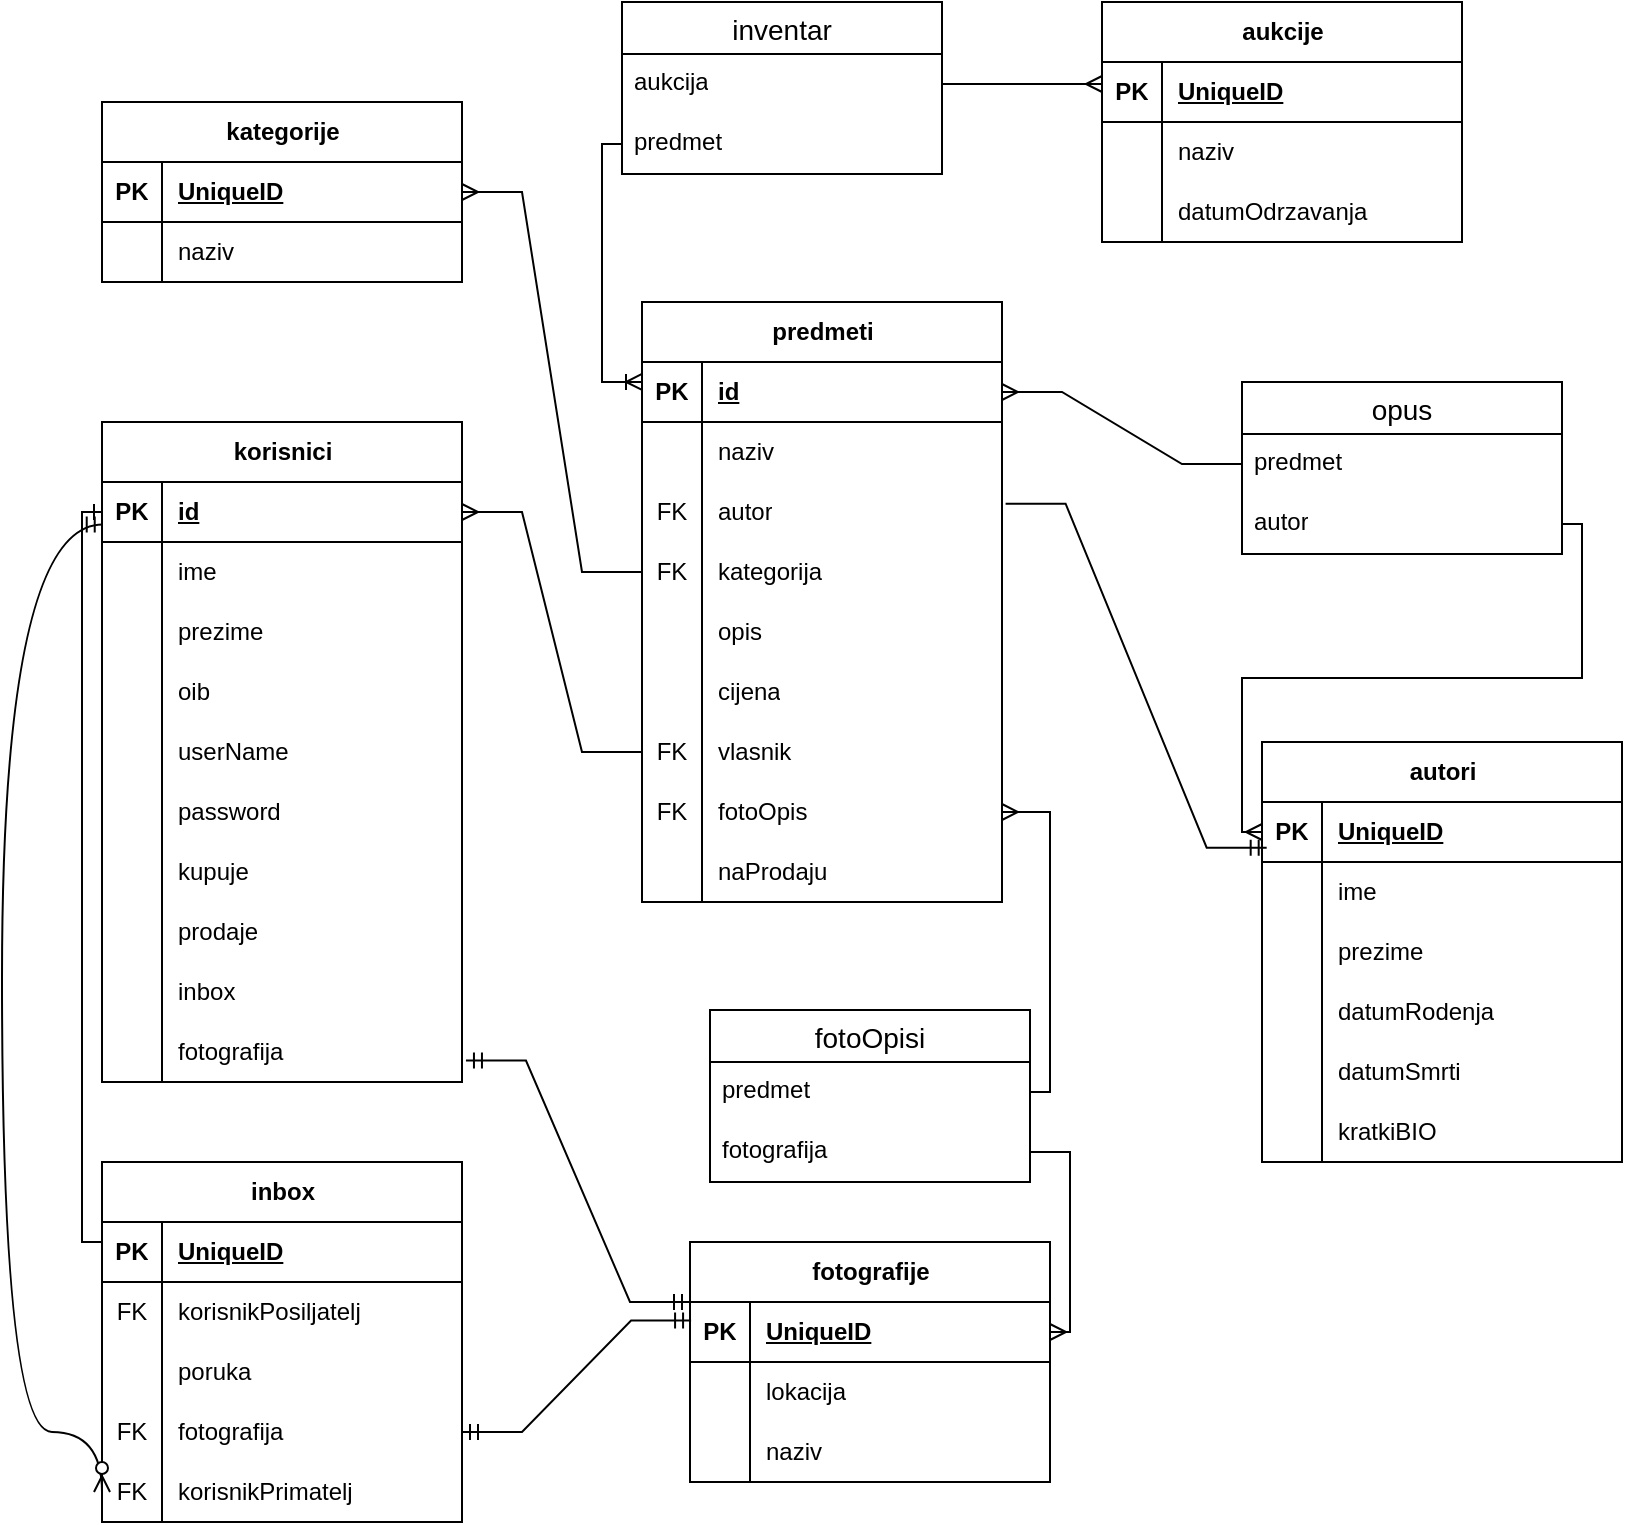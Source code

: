 <mxfile version="22.1.4" type="github">
  <diagram name="Page-1" id="xnSPXKt_FOVd5nuO1kKo">
    <mxGraphModel dx="2549" dy="2123" grid="1" gridSize="10" guides="1" tooltips="1" connect="1" arrows="1" fold="1" page="1" pageScale="1" pageWidth="827" pageHeight="1169" math="0" shadow="0">
      <root>
        <mxCell id="0" />
        <mxCell id="1" parent="0" />
        <mxCell id="M9qTuVWANiGNmSwiK37t-1" value="korisnici" style="shape=table;startSize=30;container=1;collapsible=1;childLayout=tableLayout;fixedRows=1;rowLines=0;fontStyle=1;align=center;resizeLast=1;html=1;" vertex="1" parent="1">
          <mxGeometry x="30" y="60" width="180" height="330" as="geometry" />
        </mxCell>
        <mxCell id="M9qTuVWANiGNmSwiK37t-2" value="" style="shape=tableRow;horizontal=0;startSize=0;swimlaneHead=0;swimlaneBody=0;fillColor=none;collapsible=0;dropTarget=0;points=[[0,0.5],[1,0.5]];portConstraint=eastwest;top=0;left=0;right=0;bottom=1;" vertex="1" parent="M9qTuVWANiGNmSwiK37t-1">
          <mxGeometry y="30" width="180" height="30" as="geometry" />
        </mxCell>
        <mxCell id="M9qTuVWANiGNmSwiK37t-3" value="PK" style="shape=partialRectangle;connectable=0;fillColor=none;top=0;left=0;bottom=0;right=0;fontStyle=1;overflow=hidden;whiteSpace=wrap;html=1;" vertex="1" parent="M9qTuVWANiGNmSwiK37t-2">
          <mxGeometry width="30" height="30" as="geometry">
            <mxRectangle width="30" height="30" as="alternateBounds" />
          </mxGeometry>
        </mxCell>
        <mxCell id="M9qTuVWANiGNmSwiK37t-4" value="id" style="shape=partialRectangle;connectable=0;fillColor=none;top=0;left=0;bottom=0;right=0;align=left;spacingLeft=6;fontStyle=5;overflow=hidden;whiteSpace=wrap;html=1;" vertex="1" parent="M9qTuVWANiGNmSwiK37t-2">
          <mxGeometry x="30" width="150" height="30" as="geometry">
            <mxRectangle width="150" height="30" as="alternateBounds" />
          </mxGeometry>
        </mxCell>
        <mxCell id="M9qTuVWANiGNmSwiK37t-5" value="" style="shape=tableRow;horizontal=0;startSize=0;swimlaneHead=0;swimlaneBody=0;fillColor=none;collapsible=0;dropTarget=0;points=[[0,0.5],[1,0.5]];portConstraint=eastwest;top=0;left=0;right=0;bottom=0;" vertex="1" parent="M9qTuVWANiGNmSwiK37t-1">
          <mxGeometry y="60" width="180" height="30" as="geometry" />
        </mxCell>
        <mxCell id="M9qTuVWANiGNmSwiK37t-6" value="" style="shape=partialRectangle;connectable=0;fillColor=none;top=0;left=0;bottom=0;right=0;editable=1;overflow=hidden;whiteSpace=wrap;html=1;" vertex="1" parent="M9qTuVWANiGNmSwiK37t-5">
          <mxGeometry width="30" height="30" as="geometry">
            <mxRectangle width="30" height="30" as="alternateBounds" />
          </mxGeometry>
        </mxCell>
        <mxCell id="M9qTuVWANiGNmSwiK37t-7" value="ime" style="shape=partialRectangle;connectable=0;fillColor=none;top=0;left=0;bottom=0;right=0;align=left;spacingLeft=6;overflow=hidden;whiteSpace=wrap;html=1;" vertex="1" parent="M9qTuVWANiGNmSwiK37t-5">
          <mxGeometry x="30" width="150" height="30" as="geometry">
            <mxRectangle width="150" height="30" as="alternateBounds" />
          </mxGeometry>
        </mxCell>
        <mxCell id="M9qTuVWANiGNmSwiK37t-8" value="" style="shape=tableRow;horizontal=0;startSize=0;swimlaneHead=0;swimlaneBody=0;fillColor=none;collapsible=0;dropTarget=0;points=[[0,0.5],[1,0.5]];portConstraint=eastwest;top=0;left=0;right=0;bottom=0;" vertex="1" parent="M9qTuVWANiGNmSwiK37t-1">
          <mxGeometry y="90" width="180" height="30" as="geometry" />
        </mxCell>
        <mxCell id="M9qTuVWANiGNmSwiK37t-9" value="" style="shape=partialRectangle;connectable=0;fillColor=none;top=0;left=0;bottom=0;right=0;editable=1;overflow=hidden;whiteSpace=wrap;html=1;" vertex="1" parent="M9qTuVWANiGNmSwiK37t-8">
          <mxGeometry width="30" height="30" as="geometry">
            <mxRectangle width="30" height="30" as="alternateBounds" />
          </mxGeometry>
        </mxCell>
        <mxCell id="M9qTuVWANiGNmSwiK37t-10" value="prezime" style="shape=partialRectangle;connectable=0;fillColor=none;top=0;left=0;bottom=0;right=0;align=left;spacingLeft=6;overflow=hidden;whiteSpace=wrap;html=1;" vertex="1" parent="M9qTuVWANiGNmSwiK37t-8">
          <mxGeometry x="30" width="150" height="30" as="geometry">
            <mxRectangle width="150" height="30" as="alternateBounds" />
          </mxGeometry>
        </mxCell>
        <mxCell id="M9qTuVWANiGNmSwiK37t-11" value="" style="shape=tableRow;horizontal=0;startSize=0;swimlaneHead=0;swimlaneBody=0;fillColor=none;collapsible=0;dropTarget=0;points=[[0,0.5],[1,0.5]];portConstraint=eastwest;top=0;left=0;right=0;bottom=0;" vertex="1" parent="M9qTuVWANiGNmSwiK37t-1">
          <mxGeometry y="120" width="180" height="30" as="geometry" />
        </mxCell>
        <mxCell id="M9qTuVWANiGNmSwiK37t-12" value="" style="shape=partialRectangle;connectable=0;fillColor=none;top=0;left=0;bottom=0;right=0;editable=1;overflow=hidden;whiteSpace=wrap;html=1;" vertex="1" parent="M9qTuVWANiGNmSwiK37t-11">
          <mxGeometry width="30" height="30" as="geometry">
            <mxRectangle width="30" height="30" as="alternateBounds" />
          </mxGeometry>
        </mxCell>
        <mxCell id="M9qTuVWANiGNmSwiK37t-13" value="oib" style="shape=partialRectangle;connectable=0;fillColor=none;top=0;left=0;bottom=0;right=0;align=left;spacingLeft=6;overflow=hidden;whiteSpace=wrap;html=1;" vertex="1" parent="M9qTuVWANiGNmSwiK37t-11">
          <mxGeometry x="30" width="150" height="30" as="geometry">
            <mxRectangle width="150" height="30" as="alternateBounds" />
          </mxGeometry>
        </mxCell>
        <mxCell id="M9qTuVWANiGNmSwiK37t-14" value="" style="shape=tableRow;horizontal=0;startSize=0;swimlaneHead=0;swimlaneBody=0;fillColor=none;collapsible=0;dropTarget=0;points=[[0,0.5],[1,0.5]];portConstraint=eastwest;top=0;left=0;right=0;bottom=0;" vertex="1" parent="M9qTuVWANiGNmSwiK37t-1">
          <mxGeometry y="150" width="180" height="30" as="geometry" />
        </mxCell>
        <mxCell id="M9qTuVWANiGNmSwiK37t-15" value="" style="shape=partialRectangle;connectable=0;fillColor=none;top=0;left=0;bottom=0;right=0;editable=1;overflow=hidden;whiteSpace=wrap;html=1;" vertex="1" parent="M9qTuVWANiGNmSwiK37t-14">
          <mxGeometry width="30" height="30" as="geometry">
            <mxRectangle width="30" height="30" as="alternateBounds" />
          </mxGeometry>
        </mxCell>
        <mxCell id="M9qTuVWANiGNmSwiK37t-16" value="userName" style="shape=partialRectangle;connectable=0;fillColor=none;top=0;left=0;bottom=0;right=0;align=left;spacingLeft=6;overflow=hidden;whiteSpace=wrap;html=1;" vertex="1" parent="M9qTuVWANiGNmSwiK37t-14">
          <mxGeometry x="30" width="150" height="30" as="geometry">
            <mxRectangle width="150" height="30" as="alternateBounds" />
          </mxGeometry>
        </mxCell>
        <mxCell id="M9qTuVWANiGNmSwiK37t-17" value="" style="shape=tableRow;horizontal=0;startSize=0;swimlaneHead=0;swimlaneBody=0;fillColor=none;collapsible=0;dropTarget=0;points=[[0,0.5],[1,0.5]];portConstraint=eastwest;top=0;left=0;right=0;bottom=0;" vertex="1" parent="M9qTuVWANiGNmSwiK37t-1">
          <mxGeometry y="180" width="180" height="30" as="geometry" />
        </mxCell>
        <mxCell id="M9qTuVWANiGNmSwiK37t-18" value="" style="shape=partialRectangle;connectable=0;fillColor=none;top=0;left=0;bottom=0;right=0;editable=1;overflow=hidden;whiteSpace=wrap;html=1;" vertex="1" parent="M9qTuVWANiGNmSwiK37t-17">
          <mxGeometry width="30" height="30" as="geometry">
            <mxRectangle width="30" height="30" as="alternateBounds" />
          </mxGeometry>
        </mxCell>
        <mxCell id="M9qTuVWANiGNmSwiK37t-19" value="password" style="shape=partialRectangle;connectable=0;fillColor=none;top=0;left=0;bottom=0;right=0;align=left;spacingLeft=6;overflow=hidden;whiteSpace=wrap;html=1;" vertex="1" parent="M9qTuVWANiGNmSwiK37t-17">
          <mxGeometry x="30" width="150" height="30" as="geometry">
            <mxRectangle width="150" height="30" as="alternateBounds" />
          </mxGeometry>
        </mxCell>
        <mxCell id="M9qTuVWANiGNmSwiK37t-20" value="" style="shape=tableRow;horizontal=0;startSize=0;swimlaneHead=0;swimlaneBody=0;fillColor=none;collapsible=0;dropTarget=0;points=[[0,0.5],[1,0.5]];portConstraint=eastwest;top=0;left=0;right=0;bottom=0;" vertex="1" parent="M9qTuVWANiGNmSwiK37t-1">
          <mxGeometry y="210" width="180" height="30" as="geometry" />
        </mxCell>
        <mxCell id="M9qTuVWANiGNmSwiK37t-21" value="" style="shape=partialRectangle;connectable=0;fillColor=none;top=0;left=0;bottom=0;right=0;editable=1;overflow=hidden;whiteSpace=wrap;html=1;" vertex="1" parent="M9qTuVWANiGNmSwiK37t-20">
          <mxGeometry width="30" height="30" as="geometry">
            <mxRectangle width="30" height="30" as="alternateBounds" />
          </mxGeometry>
        </mxCell>
        <mxCell id="M9qTuVWANiGNmSwiK37t-22" value="kupuje" style="shape=partialRectangle;connectable=0;fillColor=none;top=0;left=0;bottom=0;right=0;align=left;spacingLeft=6;overflow=hidden;whiteSpace=wrap;html=1;" vertex="1" parent="M9qTuVWANiGNmSwiK37t-20">
          <mxGeometry x="30" width="150" height="30" as="geometry">
            <mxRectangle width="150" height="30" as="alternateBounds" />
          </mxGeometry>
        </mxCell>
        <mxCell id="M9qTuVWANiGNmSwiK37t-23" value="" style="shape=tableRow;horizontal=0;startSize=0;swimlaneHead=0;swimlaneBody=0;fillColor=none;collapsible=0;dropTarget=0;points=[[0,0.5],[1,0.5]];portConstraint=eastwest;top=0;left=0;right=0;bottom=0;" vertex="1" parent="M9qTuVWANiGNmSwiK37t-1">
          <mxGeometry y="240" width="180" height="30" as="geometry" />
        </mxCell>
        <mxCell id="M9qTuVWANiGNmSwiK37t-24" value="" style="shape=partialRectangle;connectable=0;fillColor=none;top=0;left=0;bottom=0;right=0;editable=1;overflow=hidden;whiteSpace=wrap;html=1;" vertex="1" parent="M9qTuVWANiGNmSwiK37t-23">
          <mxGeometry width="30" height="30" as="geometry">
            <mxRectangle width="30" height="30" as="alternateBounds" />
          </mxGeometry>
        </mxCell>
        <mxCell id="M9qTuVWANiGNmSwiK37t-25" value="prodaje" style="shape=partialRectangle;connectable=0;fillColor=none;top=0;left=0;bottom=0;right=0;align=left;spacingLeft=6;overflow=hidden;whiteSpace=wrap;html=1;" vertex="1" parent="M9qTuVWANiGNmSwiK37t-23">
          <mxGeometry x="30" width="150" height="30" as="geometry">
            <mxRectangle width="150" height="30" as="alternateBounds" />
          </mxGeometry>
        </mxCell>
        <mxCell id="M9qTuVWANiGNmSwiK37t-145" value="" style="shape=tableRow;horizontal=0;startSize=0;swimlaneHead=0;swimlaneBody=0;fillColor=none;collapsible=0;dropTarget=0;points=[[0,0.5],[1,0.5]];portConstraint=eastwest;top=0;left=0;right=0;bottom=0;" vertex="1" parent="M9qTuVWANiGNmSwiK37t-1">
          <mxGeometry y="270" width="180" height="30" as="geometry" />
        </mxCell>
        <mxCell id="M9qTuVWANiGNmSwiK37t-146" value="" style="shape=partialRectangle;connectable=0;fillColor=none;top=0;left=0;bottom=0;right=0;editable=1;overflow=hidden;whiteSpace=wrap;html=1;" vertex="1" parent="M9qTuVWANiGNmSwiK37t-145">
          <mxGeometry width="30" height="30" as="geometry">
            <mxRectangle width="30" height="30" as="alternateBounds" />
          </mxGeometry>
        </mxCell>
        <mxCell id="M9qTuVWANiGNmSwiK37t-147" value="inbox" style="shape=partialRectangle;connectable=0;fillColor=none;top=0;left=0;bottom=0;right=0;align=left;spacingLeft=6;overflow=hidden;whiteSpace=wrap;html=1;" vertex="1" parent="M9qTuVWANiGNmSwiK37t-145">
          <mxGeometry x="30" width="150" height="30" as="geometry">
            <mxRectangle width="150" height="30" as="alternateBounds" />
          </mxGeometry>
        </mxCell>
        <mxCell id="M9qTuVWANiGNmSwiK37t-207" value="" style="shape=tableRow;horizontal=0;startSize=0;swimlaneHead=0;swimlaneBody=0;fillColor=none;collapsible=0;dropTarget=0;points=[[0,0.5],[1,0.5]];portConstraint=eastwest;top=0;left=0;right=0;bottom=0;" vertex="1" parent="M9qTuVWANiGNmSwiK37t-1">
          <mxGeometry y="300" width="180" height="30" as="geometry" />
        </mxCell>
        <mxCell id="M9qTuVWANiGNmSwiK37t-208" value="" style="shape=partialRectangle;connectable=0;fillColor=none;top=0;left=0;bottom=0;right=0;editable=1;overflow=hidden;whiteSpace=wrap;html=1;" vertex="1" parent="M9qTuVWANiGNmSwiK37t-207">
          <mxGeometry width="30" height="30" as="geometry">
            <mxRectangle width="30" height="30" as="alternateBounds" />
          </mxGeometry>
        </mxCell>
        <mxCell id="M9qTuVWANiGNmSwiK37t-209" value="fotografija" style="shape=partialRectangle;connectable=0;fillColor=none;top=0;left=0;bottom=0;right=0;align=left;spacingLeft=6;overflow=hidden;whiteSpace=wrap;html=1;" vertex="1" parent="M9qTuVWANiGNmSwiK37t-207">
          <mxGeometry x="30" width="150" height="30" as="geometry">
            <mxRectangle width="150" height="30" as="alternateBounds" />
          </mxGeometry>
        </mxCell>
        <mxCell id="M9qTuVWANiGNmSwiK37t-56" value="predmeti" style="shape=table;startSize=30;container=1;collapsible=1;childLayout=tableLayout;fixedRows=1;rowLines=0;fontStyle=1;align=center;resizeLast=1;html=1;" vertex="1" parent="1">
          <mxGeometry x="300" width="180" height="300" as="geometry" />
        </mxCell>
        <mxCell id="M9qTuVWANiGNmSwiK37t-57" value="" style="shape=tableRow;horizontal=0;startSize=0;swimlaneHead=0;swimlaneBody=0;fillColor=none;collapsible=0;dropTarget=0;points=[[0,0.5],[1,0.5]];portConstraint=eastwest;top=0;left=0;right=0;bottom=1;" vertex="1" parent="M9qTuVWANiGNmSwiK37t-56">
          <mxGeometry y="30" width="180" height="30" as="geometry" />
        </mxCell>
        <mxCell id="M9qTuVWANiGNmSwiK37t-58" value="PK" style="shape=partialRectangle;connectable=0;fillColor=none;top=0;left=0;bottom=0;right=0;fontStyle=1;overflow=hidden;whiteSpace=wrap;html=1;" vertex="1" parent="M9qTuVWANiGNmSwiK37t-57">
          <mxGeometry width="30" height="30" as="geometry">
            <mxRectangle width="30" height="30" as="alternateBounds" />
          </mxGeometry>
        </mxCell>
        <mxCell id="M9qTuVWANiGNmSwiK37t-59" value="id" style="shape=partialRectangle;connectable=0;fillColor=none;top=0;left=0;bottom=0;right=0;align=left;spacingLeft=6;fontStyle=5;overflow=hidden;whiteSpace=wrap;html=1;" vertex="1" parent="M9qTuVWANiGNmSwiK37t-57">
          <mxGeometry x="30" width="150" height="30" as="geometry">
            <mxRectangle width="150" height="30" as="alternateBounds" />
          </mxGeometry>
        </mxCell>
        <mxCell id="M9qTuVWANiGNmSwiK37t-60" value="" style="shape=tableRow;horizontal=0;startSize=0;swimlaneHead=0;swimlaneBody=0;fillColor=none;collapsible=0;dropTarget=0;points=[[0,0.5],[1,0.5]];portConstraint=eastwest;top=0;left=0;right=0;bottom=0;" vertex="1" parent="M9qTuVWANiGNmSwiK37t-56">
          <mxGeometry y="60" width="180" height="30" as="geometry" />
        </mxCell>
        <mxCell id="M9qTuVWANiGNmSwiK37t-61" value="" style="shape=partialRectangle;connectable=0;fillColor=none;top=0;left=0;bottom=0;right=0;editable=1;overflow=hidden;whiteSpace=wrap;html=1;" vertex="1" parent="M9qTuVWANiGNmSwiK37t-60">
          <mxGeometry width="30" height="30" as="geometry">
            <mxRectangle width="30" height="30" as="alternateBounds" />
          </mxGeometry>
        </mxCell>
        <mxCell id="M9qTuVWANiGNmSwiK37t-62" value="naziv" style="shape=partialRectangle;connectable=0;fillColor=none;top=0;left=0;bottom=0;right=0;align=left;spacingLeft=6;overflow=hidden;whiteSpace=wrap;html=1;" vertex="1" parent="M9qTuVWANiGNmSwiK37t-60">
          <mxGeometry x="30" width="150" height="30" as="geometry">
            <mxRectangle width="150" height="30" as="alternateBounds" />
          </mxGeometry>
        </mxCell>
        <mxCell id="M9qTuVWANiGNmSwiK37t-63" value="" style="shape=tableRow;horizontal=0;startSize=0;swimlaneHead=0;swimlaneBody=0;fillColor=none;collapsible=0;dropTarget=0;points=[[0,0.5],[1,0.5]];portConstraint=eastwest;top=0;left=0;right=0;bottom=0;" vertex="1" parent="M9qTuVWANiGNmSwiK37t-56">
          <mxGeometry y="90" width="180" height="30" as="geometry" />
        </mxCell>
        <mxCell id="M9qTuVWANiGNmSwiK37t-64" value="FK" style="shape=partialRectangle;connectable=0;fillColor=none;top=0;left=0;bottom=0;right=0;editable=1;overflow=hidden;whiteSpace=wrap;html=1;" vertex="1" parent="M9qTuVWANiGNmSwiK37t-63">
          <mxGeometry width="30" height="30" as="geometry">
            <mxRectangle width="30" height="30" as="alternateBounds" />
          </mxGeometry>
        </mxCell>
        <mxCell id="M9qTuVWANiGNmSwiK37t-65" value="autor" style="shape=partialRectangle;connectable=0;fillColor=none;top=0;left=0;bottom=0;right=0;align=left;spacingLeft=6;overflow=hidden;whiteSpace=wrap;html=1;" vertex="1" parent="M9qTuVWANiGNmSwiK37t-63">
          <mxGeometry x="30" width="150" height="30" as="geometry">
            <mxRectangle width="150" height="30" as="alternateBounds" />
          </mxGeometry>
        </mxCell>
        <mxCell id="M9qTuVWANiGNmSwiK37t-66" value="" style="shape=tableRow;horizontal=0;startSize=0;swimlaneHead=0;swimlaneBody=0;fillColor=none;collapsible=0;dropTarget=0;points=[[0,0.5],[1,0.5]];portConstraint=eastwest;top=0;left=0;right=0;bottom=0;" vertex="1" parent="M9qTuVWANiGNmSwiK37t-56">
          <mxGeometry y="120" width="180" height="30" as="geometry" />
        </mxCell>
        <mxCell id="M9qTuVWANiGNmSwiK37t-67" value="FK" style="shape=partialRectangle;connectable=0;fillColor=none;top=0;left=0;bottom=0;right=0;editable=1;overflow=hidden;whiteSpace=wrap;html=1;" vertex="1" parent="M9qTuVWANiGNmSwiK37t-66">
          <mxGeometry width="30" height="30" as="geometry">
            <mxRectangle width="30" height="30" as="alternateBounds" />
          </mxGeometry>
        </mxCell>
        <mxCell id="M9qTuVWANiGNmSwiK37t-68" value="kategorija" style="shape=partialRectangle;connectable=0;fillColor=none;top=0;left=0;bottom=0;right=0;align=left;spacingLeft=6;overflow=hidden;whiteSpace=wrap;html=1;" vertex="1" parent="M9qTuVWANiGNmSwiK37t-66">
          <mxGeometry x="30" width="150" height="30" as="geometry">
            <mxRectangle width="150" height="30" as="alternateBounds" />
          </mxGeometry>
        </mxCell>
        <mxCell id="M9qTuVWANiGNmSwiK37t-69" value="" style="shape=tableRow;horizontal=0;startSize=0;swimlaneHead=0;swimlaneBody=0;fillColor=none;collapsible=0;dropTarget=0;points=[[0,0.5],[1,0.5]];portConstraint=eastwest;top=0;left=0;right=0;bottom=0;" vertex="1" parent="M9qTuVWANiGNmSwiK37t-56">
          <mxGeometry y="150" width="180" height="30" as="geometry" />
        </mxCell>
        <mxCell id="M9qTuVWANiGNmSwiK37t-70" value="" style="shape=partialRectangle;connectable=0;fillColor=none;top=0;left=0;bottom=0;right=0;editable=1;overflow=hidden;whiteSpace=wrap;html=1;" vertex="1" parent="M9qTuVWANiGNmSwiK37t-69">
          <mxGeometry width="30" height="30" as="geometry">
            <mxRectangle width="30" height="30" as="alternateBounds" />
          </mxGeometry>
        </mxCell>
        <mxCell id="M9qTuVWANiGNmSwiK37t-71" value="opis" style="shape=partialRectangle;connectable=0;fillColor=none;top=0;left=0;bottom=0;right=0;align=left;spacingLeft=6;overflow=hidden;whiteSpace=wrap;html=1;" vertex="1" parent="M9qTuVWANiGNmSwiK37t-69">
          <mxGeometry x="30" width="150" height="30" as="geometry">
            <mxRectangle width="150" height="30" as="alternateBounds" />
          </mxGeometry>
        </mxCell>
        <mxCell id="M9qTuVWANiGNmSwiK37t-72" value="" style="shape=tableRow;horizontal=0;startSize=0;swimlaneHead=0;swimlaneBody=0;fillColor=none;collapsible=0;dropTarget=0;points=[[0,0.5],[1,0.5]];portConstraint=eastwest;top=0;left=0;right=0;bottom=0;" vertex="1" parent="M9qTuVWANiGNmSwiK37t-56">
          <mxGeometry y="180" width="180" height="30" as="geometry" />
        </mxCell>
        <mxCell id="M9qTuVWANiGNmSwiK37t-73" value="" style="shape=partialRectangle;connectable=0;fillColor=none;top=0;left=0;bottom=0;right=0;editable=1;overflow=hidden;whiteSpace=wrap;html=1;" vertex="1" parent="M9qTuVWANiGNmSwiK37t-72">
          <mxGeometry width="30" height="30" as="geometry">
            <mxRectangle width="30" height="30" as="alternateBounds" />
          </mxGeometry>
        </mxCell>
        <mxCell id="M9qTuVWANiGNmSwiK37t-74" value="cijena" style="shape=partialRectangle;connectable=0;fillColor=none;top=0;left=0;bottom=0;right=0;align=left;spacingLeft=6;overflow=hidden;whiteSpace=wrap;html=1;" vertex="1" parent="M9qTuVWANiGNmSwiK37t-72">
          <mxGeometry x="30" width="150" height="30" as="geometry">
            <mxRectangle width="150" height="30" as="alternateBounds" />
          </mxGeometry>
        </mxCell>
        <mxCell id="M9qTuVWANiGNmSwiK37t-75" value="" style="shape=tableRow;horizontal=0;startSize=0;swimlaneHead=0;swimlaneBody=0;fillColor=none;collapsible=0;dropTarget=0;points=[[0,0.5],[1,0.5]];portConstraint=eastwest;top=0;left=0;right=0;bottom=0;" vertex="1" parent="M9qTuVWANiGNmSwiK37t-56">
          <mxGeometry y="210" width="180" height="30" as="geometry" />
        </mxCell>
        <mxCell id="M9qTuVWANiGNmSwiK37t-76" value="FK" style="shape=partialRectangle;connectable=0;fillColor=none;top=0;left=0;bottom=0;right=0;editable=1;overflow=hidden;whiteSpace=wrap;html=1;" vertex="1" parent="M9qTuVWANiGNmSwiK37t-75">
          <mxGeometry width="30" height="30" as="geometry">
            <mxRectangle width="30" height="30" as="alternateBounds" />
          </mxGeometry>
        </mxCell>
        <mxCell id="M9qTuVWANiGNmSwiK37t-77" value="vlasnik" style="shape=partialRectangle;connectable=0;fillColor=none;top=0;left=0;bottom=0;right=0;align=left;spacingLeft=6;overflow=hidden;whiteSpace=wrap;html=1;" vertex="1" parent="M9qTuVWANiGNmSwiK37t-75">
          <mxGeometry x="30" width="150" height="30" as="geometry">
            <mxRectangle width="150" height="30" as="alternateBounds" />
          </mxGeometry>
        </mxCell>
        <mxCell id="M9qTuVWANiGNmSwiK37t-212" value="" style="shape=tableRow;horizontal=0;startSize=0;swimlaneHead=0;swimlaneBody=0;fillColor=none;collapsible=0;dropTarget=0;points=[[0,0.5],[1,0.5]];portConstraint=eastwest;top=0;left=0;right=0;bottom=0;" vertex="1" parent="M9qTuVWANiGNmSwiK37t-56">
          <mxGeometry y="240" width="180" height="30" as="geometry" />
        </mxCell>
        <mxCell id="M9qTuVWANiGNmSwiK37t-213" value="FK" style="shape=partialRectangle;connectable=0;fillColor=none;top=0;left=0;bottom=0;right=0;editable=1;overflow=hidden;whiteSpace=wrap;html=1;" vertex="1" parent="M9qTuVWANiGNmSwiK37t-212">
          <mxGeometry width="30" height="30" as="geometry">
            <mxRectangle width="30" height="30" as="alternateBounds" />
          </mxGeometry>
        </mxCell>
        <mxCell id="M9qTuVWANiGNmSwiK37t-214" value="fotoOpis" style="shape=partialRectangle;connectable=0;fillColor=none;top=0;left=0;bottom=0;right=0;align=left;spacingLeft=6;overflow=hidden;whiteSpace=wrap;html=1;" vertex="1" parent="M9qTuVWANiGNmSwiK37t-212">
          <mxGeometry x="30" width="150" height="30" as="geometry">
            <mxRectangle width="150" height="30" as="alternateBounds" />
          </mxGeometry>
        </mxCell>
        <mxCell id="M9qTuVWANiGNmSwiK37t-222" value="" style="shape=tableRow;horizontal=0;startSize=0;swimlaneHead=0;swimlaneBody=0;fillColor=none;collapsible=0;dropTarget=0;points=[[0,0.5],[1,0.5]];portConstraint=eastwest;top=0;left=0;right=0;bottom=0;" vertex="1" parent="M9qTuVWANiGNmSwiK37t-56">
          <mxGeometry y="270" width="180" height="30" as="geometry" />
        </mxCell>
        <mxCell id="M9qTuVWANiGNmSwiK37t-223" value="" style="shape=partialRectangle;connectable=0;fillColor=none;top=0;left=0;bottom=0;right=0;editable=1;overflow=hidden;whiteSpace=wrap;html=1;" vertex="1" parent="M9qTuVWANiGNmSwiK37t-222">
          <mxGeometry width="30" height="30" as="geometry">
            <mxRectangle width="30" height="30" as="alternateBounds" />
          </mxGeometry>
        </mxCell>
        <mxCell id="M9qTuVWANiGNmSwiK37t-224" value="naProdaju" style="shape=partialRectangle;connectable=0;fillColor=none;top=0;left=0;bottom=0;right=0;align=left;spacingLeft=6;overflow=hidden;whiteSpace=wrap;html=1;" vertex="1" parent="M9qTuVWANiGNmSwiK37t-222">
          <mxGeometry x="30" width="150" height="30" as="geometry">
            <mxRectangle width="150" height="30" as="alternateBounds" />
          </mxGeometry>
        </mxCell>
        <mxCell id="M9qTuVWANiGNmSwiK37t-78" value="" style="edgeStyle=entityRelationEdgeStyle;fontSize=12;html=1;endArrow=ERmany;rounded=0;entryX=1;entryY=0.5;entryDx=0;entryDy=0;exitX=0;exitY=0.5;exitDx=0;exitDy=0;" edge="1" parent="1" source="M9qTuVWANiGNmSwiK37t-75" target="M9qTuVWANiGNmSwiK37t-2">
          <mxGeometry width="100" height="100" relative="1" as="geometry">
            <mxPoint x="250" y="70" as="sourcePoint" />
            <mxPoint x="350" y="-30" as="targetPoint" />
          </mxGeometry>
        </mxCell>
        <mxCell id="M9qTuVWANiGNmSwiK37t-79" value="autori" style="shape=table;startSize=30;container=1;collapsible=1;childLayout=tableLayout;fixedRows=1;rowLines=0;fontStyle=1;align=center;resizeLast=1;html=1;" vertex="1" parent="1">
          <mxGeometry x="610" y="220" width="180" height="210" as="geometry" />
        </mxCell>
        <mxCell id="M9qTuVWANiGNmSwiK37t-80" value="" style="shape=tableRow;horizontal=0;startSize=0;swimlaneHead=0;swimlaneBody=0;fillColor=none;collapsible=0;dropTarget=0;points=[[0,0.5],[1,0.5]];portConstraint=eastwest;top=0;left=0;right=0;bottom=1;" vertex="1" parent="M9qTuVWANiGNmSwiK37t-79">
          <mxGeometry y="30" width="180" height="30" as="geometry" />
        </mxCell>
        <mxCell id="M9qTuVWANiGNmSwiK37t-81" value="PK" style="shape=partialRectangle;connectable=0;fillColor=none;top=0;left=0;bottom=0;right=0;fontStyle=1;overflow=hidden;whiteSpace=wrap;html=1;" vertex="1" parent="M9qTuVWANiGNmSwiK37t-80">
          <mxGeometry width="30" height="30" as="geometry">
            <mxRectangle width="30" height="30" as="alternateBounds" />
          </mxGeometry>
        </mxCell>
        <mxCell id="M9qTuVWANiGNmSwiK37t-82" value="UniqueID" style="shape=partialRectangle;connectable=0;fillColor=none;top=0;left=0;bottom=0;right=0;align=left;spacingLeft=6;fontStyle=5;overflow=hidden;whiteSpace=wrap;html=1;" vertex="1" parent="M9qTuVWANiGNmSwiK37t-80">
          <mxGeometry x="30" width="150" height="30" as="geometry">
            <mxRectangle width="150" height="30" as="alternateBounds" />
          </mxGeometry>
        </mxCell>
        <mxCell id="M9qTuVWANiGNmSwiK37t-83" value="" style="shape=tableRow;horizontal=0;startSize=0;swimlaneHead=0;swimlaneBody=0;fillColor=none;collapsible=0;dropTarget=0;points=[[0,0.5],[1,0.5]];portConstraint=eastwest;top=0;left=0;right=0;bottom=0;" vertex="1" parent="M9qTuVWANiGNmSwiK37t-79">
          <mxGeometry y="60" width="180" height="30" as="geometry" />
        </mxCell>
        <mxCell id="M9qTuVWANiGNmSwiK37t-84" value="" style="shape=partialRectangle;connectable=0;fillColor=none;top=0;left=0;bottom=0;right=0;editable=1;overflow=hidden;whiteSpace=wrap;html=1;" vertex="1" parent="M9qTuVWANiGNmSwiK37t-83">
          <mxGeometry width="30" height="30" as="geometry">
            <mxRectangle width="30" height="30" as="alternateBounds" />
          </mxGeometry>
        </mxCell>
        <mxCell id="M9qTuVWANiGNmSwiK37t-85" value="ime" style="shape=partialRectangle;connectable=0;fillColor=none;top=0;left=0;bottom=0;right=0;align=left;spacingLeft=6;overflow=hidden;whiteSpace=wrap;html=1;" vertex="1" parent="M9qTuVWANiGNmSwiK37t-83">
          <mxGeometry x="30" width="150" height="30" as="geometry">
            <mxRectangle width="150" height="30" as="alternateBounds" />
          </mxGeometry>
        </mxCell>
        <mxCell id="M9qTuVWANiGNmSwiK37t-86" value="" style="shape=tableRow;horizontal=0;startSize=0;swimlaneHead=0;swimlaneBody=0;fillColor=none;collapsible=0;dropTarget=0;points=[[0,0.5],[1,0.5]];portConstraint=eastwest;top=0;left=0;right=0;bottom=0;" vertex="1" parent="M9qTuVWANiGNmSwiK37t-79">
          <mxGeometry y="90" width="180" height="30" as="geometry" />
        </mxCell>
        <mxCell id="M9qTuVWANiGNmSwiK37t-87" value="" style="shape=partialRectangle;connectable=0;fillColor=none;top=0;left=0;bottom=0;right=0;editable=1;overflow=hidden;whiteSpace=wrap;html=1;" vertex="1" parent="M9qTuVWANiGNmSwiK37t-86">
          <mxGeometry width="30" height="30" as="geometry">
            <mxRectangle width="30" height="30" as="alternateBounds" />
          </mxGeometry>
        </mxCell>
        <mxCell id="M9qTuVWANiGNmSwiK37t-88" value="prezime" style="shape=partialRectangle;connectable=0;fillColor=none;top=0;left=0;bottom=0;right=0;align=left;spacingLeft=6;overflow=hidden;whiteSpace=wrap;html=1;" vertex="1" parent="M9qTuVWANiGNmSwiK37t-86">
          <mxGeometry x="30" width="150" height="30" as="geometry">
            <mxRectangle width="150" height="30" as="alternateBounds" />
          </mxGeometry>
        </mxCell>
        <mxCell id="M9qTuVWANiGNmSwiK37t-89" value="" style="shape=tableRow;horizontal=0;startSize=0;swimlaneHead=0;swimlaneBody=0;fillColor=none;collapsible=0;dropTarget=0;points=[[0,0.5],[1,0.5]];portConstraint=eastwest;top=0;left=0;right=0;bottom=0;" vertex="1" parent="M9qTuVWANiGNmSwiK37t-79">
          <mxGeometry y="120" width="180" height="30" as="geometry" />
        </mxCell>
        <mxCell id="M9qTuVWANiGNmSwiK37t-90" value="" style="shape=partialRectangle;connectable=0;fillColor=none;top=0;left=0;bottom=0;right=0;editable=1;overflow=hidden;whiteSpace=wrap;html=1;" vertex="1" parent="M9qTuVWANiGNmSwiK37t-89">
          <mxGeometry width="30" height="30" as="geometry">
            <mxRectangle width="30" height="30" as="alternateBounds" />
          </mxGeometry>
        </mxCell>
        <mxCell id="M9qTuVWANiGNmSwiK37t-91" value="datumRodenja" style="shape=partialRectangle;connectable=0;fillColor=none;top=0;left=0;bottom=0;right=0;align=left;spacingLeft=6;overflow=hidden;whiteSpace=wrap;html=1;" vertex="1" parent="M9qTuVWANiGNmSwiK37t-89">
          <mxGeometry x="30" width="150" height="30" as="geometry">
            <mxRectangle width="150" height="30" as="alternateBounds" />
          </mxGeometry>
        </mxCell>
        <mxCell id="M9qTuVWANiGNmSwiK37t-92" value="" style="shape=tableRow;horizontal=0;startSize=0;swimlaneHead=0;swimlaneBody=0;fillColor=none;collapsible=0;dropTarget=0;points=[[0,0.5],[1,0.5]];portConstraint=eastwest;top=0;left=0;right=0;bottom=0;" vertex="1" parent="M9qTuVWANiGNmSwiK37t-79">
          <mxGeometry y="150" width="180" height="30" as="geometry" />
        </mxCell>
        <mxCell id="M9qTuVWANiGNmSwiK37t-93" value="" style="shape=partialRectangle;connectable=0;fillColor=none;top=0;left=0;bottom=0;right=0;editable=1;overflow=hidden;whiteSpace=wrap;html=1;" vertex="1" parent="M9qTuVWANiGNmSwiK37t-92">
          <mxGeometry width="30" height="30" as="geometry">
            <mxRectangle width="30" height="30" as="alternateBounds" />
          </mxGeometry>
        </mxCell>
        <mxCell id="M9qTuVWANiGNmSwiK37t-94" value="datumSmrti" style="shape=partialRectangle;connectable=0;fillColor=none;top=0;left=0;bottom=0;right=0;align=left;spacingLeft=6;overflow=hidden;whiteSpace=wrap;html=1;" vertex="1" parent="M9qTuVWANiGNmSwiK37t-92">
          <mxGeometry x="30" width="150" height="30" as="geometry">
            <mxRectangle width="150" height="30" as="alternateBounds" />
          </mxGeometry>
        </mxCell>
        <mxCell id="M9qTuVWANiGNmSwiK37t-98" value="" style="shape=tableRow;horizontal=0;startSize=0;swimlaneHead=0;swimlaneBody=0;fillColor=none;collapsible=0;dropTarget=0;points=[[0,0.5],[1,0.5]];portConstraint=eastwest;top=0;left=0;right=0;bottom=0;" vertex="1" parent="M9qTuVWANiGNmSwiK37t-79">
          <mxGeometry y="180" width="180" height="30" as="geometry" />
        </mxCell>
        <mxCell id="M9qTuVWANiGNmSwiK37t-99" value="" style="shape=partialRectangle;connectable=0;fillColor=none;top=0;left=0;bottom=0;right=0;editable=1;overflow=hidden;whiteSpace=wrap;html=1;" vertex="1" parent="M9qTuVWANiGNmSwiK37t-98">
          <mxGeometry width="30" height="30" as="geometry">
            <mxRectangle width="30" height="30" as="alternateBounds" />
          </mxGeometry>
        </mxCell>
        <mxCell id="M9qTuVWANiGNmSwiK37t-100" value="kratkiBIO" style="shape=partialRectangle;connectable=0;fillColor=none;top=0;left=0;bottom=0;right=0;align=left;spacingLeft=6;overflow=hidden;whiteSpace=wrap;html=1;" vertex="1" parent="M9qTuVWANiGNmSwiK37t-98">
          <mxGeometry x="30" width="150" height="30" as="geometry">
            <mxRectangle width="150" height="30" as="alternateBounds" />
          </mxGeometry>
        </mxCell>
        <mxCell id="M9qTuVWANiGNmSwiK37t-101" value="opus" style="swimlane;fontStyle=0;childLayout=stackLayout;horizontal=1;startSize=26;horizontalStack=0;resizeParent=1;resizeParentMax=0;resizeLast=0;collapsible=1;marginBottom=0;align=center;fontSize=14;" vertex="1" parent="1">
          <mxGeometry x="600" y="40" width="160" height="86" as="geometry" />
        </mxCell>
        <mxCell id="M9qTuVWANiGNmSwiK37t-102" value="predmet" style="text;strokeColor=none;fillColor=none;spacingLeft=4;spacingRight=4;overflow=hidden;rotatable=0;points=[[0,0.5],[1,0.5]];portConstraint=eastwest;fontSize=12;whiteSpace=wrap;html=1;" vertex="1" parent="M9qTuVWANiGNmSwiK37t-101">
          <mxGeometry y="26" width="160" height="30" as="geometry" />
        </mxCell>
        <mxCell id="M9qTuVWANiGNmSwiK37t-103" value="autor" style="text;strokeColor=none;fillColor=none;spacingLeft=4;spacingRight=4;overflow=hidden;rotatable=0;points=[[0,0.5],[1,0.5]];portConstraint=eastwest;fontSize=12;whiteSpace=wrap;html=1;" vertex="1" parent="M9qTuVWANiGNmSwiK37t-101">
          <mxGeometry y="56" width="160" height="30" as="geometry" />
        </mxCell>
        <mxCell id="M9qTuVWANiGNmSwiK37t-105" value="" style="edgeStyle=entityRelationEdgeStyle;fontSize=12;html=1;endArrow=ERmany;rounded=0;entryX=1;entryY=0.5;entryDx=0;entryDy=0;exitX=0;exitY=0.5;exitDx=0;exitDy=0;" edge="1" parent="1" source="M9qTuVWANiGNmSwiK37t-102" target="M9qTuVWANiGNmSwiK37t-57">
          <mxGeometry width="100" height="100" relative="1" as="geometry">
            <mxPoint x="490" y="310" as="sourcePoint" />
            <mxPoint x="590" y="210" as="targetPoint" />
          </mxGeometry>
        </mxCell>
        <mxCell id="M9qTuVWANiGNmSwiK37t-107" value="" style="edgeStyle=orthogonalEdgeStyle;fontSize=12;html=1;endArrow=ERmany;rounded=0;entryX=0;entryY=0.5;entryDx=0;entryDy=0;exitX=1;exitY=0.5;exitDx=0;exitDy=0;" edge="1" parent="1" source="M9qTuVWANiGNmSwiK37t-103" target="M9qTuVWANiGNmSwiK37t-80">
          <mxGeometry width="100" height="100" relative="1" as="geometry">
            <mxPoint x="560" y="290" as="sourcePoint" />
            <mxPoint x="660" y="190" as="targetPoint" />
          </mxGeometry>
        </mxCell>
        <mxCell id="M9qTuVWANiGNmSwiK37t-108" value="" style="edgeStyle=entityRelationEdgeStyle;fontSize=12;html=1;endArrow=ERmandOne;rounded=0;entryX=0.013;entryY=0.762;entryDx=0;entryDy=0;entryPerimeter=0;exitX=1.01;exitY=0.362;exitDx=0;exitDy=0;exitPerimeter=0;" edge="1" parent="1" source="M9qTuVWANiGNmSwiK37t-63" target="M9qTuVWANiGNmSwiK37t-80">
          <mxGeometry width="100" height="100" relative="1" as="geometry">
            <mxPoint x="300" y="280" as="sourcePoint" />
            <mxPoint x="400" y="180" as="targetPoint" />
          </mxGeometry>
        </mxCell>
        <mxCell id="M9qTuVWANiGNmSwiK37t-109" value="kategorije" style="shape=table;startSize=30;container=1;collapsible=1;childLayout=tableLayout;fixedRows=1;rowLines=0;fontStyle=1;align=center;resizeLast=1;html=1;" vertex="1" parent="1">
          <mxGeometry x="30" y="-100" width="180" height="90" as="geometry" />
        </mxCell>
        <mxCell id="M9qTuVWANiGNmSwiK37t-110" value="" style="shape=tableRow;horizontal=0;startSize=0;swimlaneHead=0;swimlaneBody=0;fillColor=none;collapsible=0;dropTarget=0;points=[[0,0.5],[1,0.5]];portConstraint=eastwest;top=0;left=0;right=0;bottom=1;" vertex="1" parent="M9qTuVWANiGNmSwiK37t-109">
          <mxGeometry y="30" width="180" height="30" as="geometry" />
        </mxCell>
        <mxCell id="M9qTuVWANiGNmSwiK37t-111" value="PK" style="shape=partialRectangle;connectable=0;fillColor=none;top=0;left=0;bottom=0;right=0;fontStyle=1;overflow=hidden;whiteSpace=wrap;html=1;" vertex="1" parent="M9qTuVWANiGNmSwiK37t-110">
          <mxGeometry width="30" height="30" as="geometry">
            <mxRectangle width="30" height="30" as="alternateBounds" />
          </mxGeometry>
        </mxCell>
        <mxCell id="M9qTuVWANiGNmSwiK37t-112" value="UniqueID" style="shape=partialRectangle;connectable=0;fillColor=none;top=0;left=0;bottom=0;right=0;align=left;spacingLeft=6;fontStyle=5;overflow=hidden;whiteSpace=wrap;html=1;" vertex="1" parent="M9qTuVWANiGNmSwiK37t-110">
          <mxGeometry x="30" width="150" height="30" as="geometry">
            <mxRectangle width="150" height="30" as="alternateBounds" />
          </mxGeometry>
        </mxCell>
        <mxCell id="M9qTuVWANiGNmSwiK37t-113" value="" style="shape=tableRow;horizontal=0;startSize=0;swimlaneHead=0;swimlaneBody=0;fillColor=none;collapsible=0;dropTarget=0;points=[[0,0.5],[1,0.5]];portConstraint=eastwest;top=0;left=0;right=0;bottom=0;" vertex="1" parent="M9qTuVWANiGNmSwiK37t-109">
          <mxGeometry y="60" width="180" height="30" as="geometry" />
        </mxCell>
        <mxCell id="M9qTuVWANiGNmSwiK37t-114" value="" style="shape=partialRectangle;connectable=0;fillColor=none;top=0;left=0;bottom=0;right=0;editable=1;overflow=hidden;whiteSpace=wrap;html=1;" vertex="1" parent="M9qTuVWANiGNmSwiK37t-113">
          <mxGeometry width="30" height="30" as="geometry">
            <mxRectangle width="30" height="30" as="alternateBounds" />
          </mxGeometry>
        </mxCell>
        <mxCell id="M9qTuVWANiGNmSwiK37t-115" value="naziv" style="shape=partialRectangle;connectable=0;fillColor=none;top=0;left=0;bottom=0;right=0;align=left;spacingLeft=6;overflow=hidden;whiteSpace=wrap;html=1;" vertex="1" parent="M9qTuVWANiGNmSwiK37t-113">
          <mxGeometry x="30" width="150" height="30" as="geometry">
            <mxRectangle width="150" height="30" as="alternateBounds" />
          </mxGeometry>
        </mxCell>
        <mxCell id="M9qTuVWANiGNmSwiK37t-122" value="" style="edgeStyle=entityRelationEdgeStyle;fontSize=12;html=1;endArrow=ERmany;rounded=0;entryX=1;entryY=0.5;entryDx=0;entryDy=0;exitX=0;exitY=0.5;exitDx=0;exitDy=0;" edge="1" parent="1" source="M9qTuVWANiGNmSwiK37t-66" target="M9qTuVWANiGNmSwiK37t-110">
          <mxGeometry width="100" height="100" relative="1" as="geometry">
            <mxPoint x="250" y="80" as="sourcePoint" />
            <mxPoint x="350" y="-20" as="targetPoint" />
          </mxGeometry>
        </mxCell>
        <mxCell id="M9qTuVWANiGNmSwiK37t-123" value="aukcije" style="shape=table;startSize=30;container=1;collapsible=1;childLayout=tableLayout;fixedRows=1;rowLines=0;fontStyle=1;align=center;resizeLast=1;html=1;" vertex="1" parent="1">
          <mxGeometry x="530" y="-150" width="180" height="120" as="geometry" />
        </mxCell>
        <mxCell id="M9qTuVWANiGNmSwiK37t-124" value="" style="shape=tableRow;horizontal=0;startSize=0;swimlaneHead=0;swimlaneBody=0;fillColor=none;collapsible=0;dropTarget=0;points=[[0,0.5],[1,0.5]];portConstraint=eastwest;top=0;left=0;right=0;bottom=1;" vertex="1" parent="M9qTuVWANiGNmSwiK37t-123">
          <mxGeometry y="30" width="180" height="30" as="geometry" />
        </mxCell>
        <mxCell id="M9qTuVWANiGNmSwiK37t-125" value="PK" style="shape=partialRectangle;connectable=0;fillColor=none;top=0;left=0;bottom=0;right=0;fontStyle=1;overflow=hidden;whiteSpace=wrap;html=1;" vertex="1" parent="M9qTuVWANiGNmSwiK37t-124">
          <mxGeometry width="30" height="30" as="geometry">
            <mxRectangle width="30" height="30" as="alternateBounds" />
          </mxGeometry>
        </mxCell>
        <mxCell id="M9qTuVWANiGNmSwiK37t-126" value="UniqueID" style="shape=partialRectangle;connectable=0;fillColor=none;top=0;left=0;bottom=0;right=0;align=left;spacingLeft=6;fontStyle=5;overflow=hidden;whiteSpace=wrap;html=1;" vertex="1" parent="M9qTuVWANiGNmSwiK37t-124">
          <mxGeometry x="30" width="150" height="30" as="geometry">
            <mxRectangle width="150" height="30" as="alternateBounds" />
          </mxGeometry>
        </mxCell>
        <mxCell id="M9qTuVWANiGNmSwiK37t-127" value="" style="shape=tableRow;horizontal=0;startSize=0;swimlaneHead=0;swimlaneBody=0;fillColor=none;collapsible=0;dropTarget=0;points=[[0,0.5],[1,0.5]];portConstraint=eastwest;top=0;left=0;right=0;bottom=0;" vertex="1" parent="M9qTuVWANiGNmSwiK37t-123">
          <mxGeometry y="60" width="180" height="30" as="geometry" />
        </mxCell>
        <mxCell id="M9qTuVWANiGNmSwiK37t-128" value="" style="shape=partialRectangle;connectable=0;fillColor=none;top=0;left=0;bottom=0;right=0;editable=1;overflow=hidden;whiteSpace=wrap;html=1;" vertex="1" parent="M9qTuVWANiGNmSwiK37t-127">
          <mxGeometry width="30" height="30" as="geometry">
            <mxRectangle width="30" height="30" as="alternateBounds" />
          </mxGeometry>
        </mxCell>
        <mxCell id="M9qTuVWANiGNmSwiK37t-129" value="naziv" style="shape=partialRectangle;connectable=0;fillColor=none;top=0;left=0;bottom=0;right=0;align=left;spacingLeft=6;overflow=hidden;whiteSpace=wrap;html=1;" vertex="1" parent="M9qTuVWANiGNmSwiK37t-127">
          <mxGeometry x="30" width="150" height="30" as="geometry">
            <mxRectangle width="150" height="30" as="alternateBounds" />
          </mxGeometry>
        </mxCell>
        <mxCell id="M9qTuVWANiGNmSwiK37t-130" value="" style="shape=tableRow;horizontal=0;startSize=0;swimlaneHead=0;swimlaneBody=0;fillColor=none;collapsible=0;dropTarget=0;points=[[0,0.5],[1,0.5]];portConstraint=eastwest;top=0;left=0;right=0;bottom=0;" vertex="1" parent="M9qTuVWANiGNmSwiK37t-123">
          <mxGeometry y="90" width="180" height="30" as="geometry" />
        </mxCell>
        <mxCell id="M9qTuVWANiGNmSwiK37t-131" value="" style="shape=partialRectangle;connectable=0;fillColor=none;top=0;left=0;bottom=0;right=0;editable=1;overflow=hidden;whiteSpace=wrap;html=1;" vertex="1" parent="M9qTuVWANiGNmSwiK37t-130">
          <mxGeometry width="30" height="30" as="geometry">
            <mxRectangle width="30" height="30" as="alternateBounds" />
          </mxGeometry>
        </mxCell>
        <mxCell id="M9qTuVWANiGNmSwiK37t-132" value="datumOdrzavanja" style="shape=partialRectangle;connectable=0;fillColor=none;top=0;left=0;bottom=0;right=0;align=left;spacingLeft=6;overflow=hidden;whiteSpace=wrap;html=1;" vertex="1" parent="M9qTuVWANiGNmSwiK37t-130">
          <mxGeometry x="30" width="150" height="30" as="geometry">
            <mxRectangle width="150" height="30" as="alternateBounds" />
          </mxGeometry>
        </mxCell>
        <mxCell id="M9qTuVWANiGNmSwiK37t-136" value="inventar" style="swimlane;fontStyle=0;childLayout=stackLayout;horizontal=1;startSize=26;horizontalStack=0;resizeParent=1;resizeParentMax=0;resizeLast=0;collapsible=1;marginBottom=0;align=center;fontSize=14;" vertex="1" parent="1">
          <mxGeometry x="290" y="-150" width="160" height="86" as="geometry" />
        </mxCell>
        <mxCell id="M9qTuVWANiGNmSwiK37t-137" value="aukcija" style="text;strokeColor=none;fillColor=none;spacingLeft=4;spacingRight=4;overflow=hidden;rotatable=0;points=[[0,0.5],[1,0.5]];portConstraint=eastwest;fontSize=12;whiteSpace=wrap;html=1;" vertex="1" parent="M9qTuVWANiGNmSwiK37t-136">
          <mxGeometry y="26" width="160" height="30" as="geometry" />
        </mxCell>
        <mxCell id="M9qTuVWANiGNmSwiK37t-138" value="predmet" style="text;strokeColor=none;fillColor=none;spacingLeft=4;spacingRight=4;overflow=hidden;rotatable=0;points=[[0,0.5],[1,0.5]];portConstraint=eastwest;fontSize=12;whiteSpace=wrap;html=1;" vertex="1" parent="M9qTuVWANiGNmSwiK37t-136">
          <mxGeometry y="56" width="160" height="30" as="geometry" />
        </mxCell>
        <mxCell id="M9qTuVWANiGNmSwiK37t-140" value="" style="edgeStyle=orthogonalEdgeStyle;fontSize=12;html=1;endArrow=ERoneToMany;rounded=0;entryX=0;entryY=0.333;entryDx=0;entryDy=0;entryPerimeter=0;exitX=0;exitY=0.5;exitDx=0;exitDy=0;" edge="1" parent="1" source="M9qTuVWANiGNmSwiK37t-138" target="M9qTuVWANiGNmSwiK37t-57">
          <mxGeometry width="100" height="100" relative="1" as="geometry">
            <mxPoint x="210" y="160" as="sourcePoint" />
            <mxPoint x="310" y="60" as="targetPoint" />
          </mxGeometry>
        </mxCell>
        <mxCell id="M9qTuVWANiGNmSwiK37t-141" value="" style="edgeStyle=entityRelationEdgeStyle;fontSize=12;html=1;endArrow=ERmany;rounded=0;" edge="1" parent="1">
          <mxGeometry width="100" height="100" relative="1" as="geometry">
            <mxPoint x="450" y="-109" as="sourcePoint" />
            <mxPoint x="530" y="-109" as="targetPoint" />
          </mxGeometry>
        </mxCell>
        <mxCell id="M9qTuVWANiGNmSwiK37t-148" value="inbox" style="shape=table;startSize=30;container=1;collapsible=1;childLayout=tableLayout;fixedRows=1;rowLines=0;fontStyle=1;align=center;resizeLast=1;html=1;" vertex="1" parent="1">
          <mxGeometry x="30" y="430" width="180" height="180" as="geometry" />
        </mxCell>
        <mxCell id="M9qTuVWANiGNmSwiK37t-149" value="" style="shape=tableRow;horizontal=0;startSize=0;swimlaneHead=0;swimlaneBody=0;fillColor=none;collapsible=0;dropTarget=0;points=[[0,0.5],[1,0.5]];portConstraint=eastwest;top=0;left=0;right=0;bottom=1;" vertex="1" parent="M9qTuVWANiGNmSwiK37t-148">
          <mxGeometry y="30" width="180" height="30" as="geometry" />
        </mxCell>
        <mxCell id="M9qTuVWANiGNmSwiK37t-150" value="PK" style="shape=partialRectangle;connectable=0;fillColor=none;top=0;left=0;bottom=0;right=0;fontStyle=1;overflow=hidden;whiteSpace=wrap;html=1;" vertex="1" parent="M9qTuVWANiGNmSwiK37t-149">
          <mxGeometry width="30" height="30" as="geometry">
            <mxRectangle width="30" height="30" as="alternateBounds" />
          </mxGeometry>
        </mxCell>
        <mxCell id="M9qTuVWANiGNmSwiK37t-151" value="UniqueID" style="shape=partialRectangle;connectable=0;fillColor=none;top=0;left=0;bottom=0;right=0;align=left;spacingLeft=6;fontStyle=5;overflow=hidden;whiteSpace=wrap;html=1;" vertex="1" parent="M9qTuVWANiGNmSwiK37t-149">
          <mxGeometry x="30" width="150" height="30" as="geometry">
            <mxRectangle width="150" height="30" as="alternateBounds" />
          </mxGeometry>
        </mxCell>
        <mxCell id="M9qTuVWANiGNmSwiK37t-152" value="" style="shape=tableRow;horizontal=0;startSize=0;swimlaneHead=0;swimlaneBody=0;fillColor=none;collapsible=0;dropTarget=0;points=[[0,0.5],[1,0.5]];portConstraint=eastwest;top=0;left=0;right=0;bottom=0;" vertex="1" parent="M9qTuVWANiGNmSwiK37t-148">
          <mxGeometry y="60" width="180" height="30" as="geometry" />
        </mxCell>
        <mxCell id="M9qTuVWANiGNmSwiK37t-153" value="FK" style="shape=partialRectangle;connectable=0;fillColor=none;top=0;left=0;bottom=0;right=0;editable=1;overflow=hidden;whiteSpace=wrap;html=1;" vertex="1" parent="M9qTuVWANiGNmSwiK37t-152">
          <mxGeometry width="30" height="30" as="geometry">
            <mxRectangle width="30" height="30" as="alternateBounds" />
          </mxGeometry>
        </mxCell>
        <mxCell id="M9qTuVWANiGNmSwiK37t-154" value="korisnikPosiljatelj" style="shape=partialRectangle;connectable=0;fillColor=none;top=0;left=0;bottom=0;right=0;align=left;spacingLeft=6;overflow=hidden;whiteSpace=wrap;html=1;" vertex="1" parent="M9qTuVWANiGNmSwiK37t-152">
          <mxGeometry x="30" width="150" height="30" as="geometry">
            <mxRectangle width="150" height="30" as="alternateBounds" />
          </mxGeometry>
        </mxCell>
        <mxCell id="M9qTuVWANiGNmSwiK37t-155" value="" style="shape=tableRow;horizontal=0;startSize=0;swimlaneHead=0;swimlaneBody=0;fillColor=none;collapsible=0;dropTarget=0;points=[[0,0.5],[1,0.5]];portConstraint=eastwest;top=0;left=0;right=0;bottom=0;" vertex="1" parent="M9qTuVWANiGNmSwiK37t-148">
          <mxGeometry y="90" width="180" height="30" as="geometry" />
        </mxCell>
        <mxCell id="M9qTuVWANiGNmSwiK37t-156" value="" style="shape=partialRectangle;connectable=0;fillColor=none;top=0;left=0;bottom=0;right=0;editable=1;overflow=hidden;whiteSpace=wrap;html=1;" vertex="1" parent="M9qTuVWANiGNmSwiK37t-155">
          <mxGeometry width="30" height="30" as="geometry">
            <mxRectangle width="30" height="30" as="alternateBounds" />
          </mxGeometry>
        </mxCell>
        <mxCell id="M9qTuVWANiGNmSwiK37t-157" value="poruka" style="shape=partialRectangle;connectable=0;fillColor=none;top=0;left=0;bottom=0;right=0;align=left;spacingLeft=6;overflow=hidden;whiteSpace=wrap;html=1;" vertex="1" parent="M9qTuVWANiGNmSwiK37t-155">
          <mxGeometry x="30" width="150" height="30" as="geometry">
            <mxRectangle width="150" height="30" as="alternateBounds" />
          </mxGeometry>
        </mxCell>
        <mxCell id="M9qTuVWANiGNmSwiK37t-161" value="" style="shape=tableRow;horizontal=0;startSize=0;swimlaneHead=0;swimlaneBody=0;fillColor=none;collapsible=0;dropTarget=0;points=[[0,0.5],[1,0.5]];portConstraint=eastwest;top=0;left=0;right=0;bottom=0;" vertex="1" parent="M9qTuVWANiGNmSwiK37t-148">
          <mxGeometry y="120" width="180" height="30" as="geometry" />
        </mxCell>
        <mxCell id="M9qTuVWANiGNmSwiK37t-162" value="FK" style="shape=partialRectangle;connectable=0;fillColor=none;top=0;left=0;bottom=0;right=0;editable=1;overflow=hidden;whiteSpace=wrap;html=1;" vertex="1" parent="M9qTuVWANiGNmSwiK37t-161">
          <mxGeometry width="30" height="30" as="geometry">
            <mxRectangle width="30" height="30" as="alternateBounds" />
          </mxGeometry>
        </mxCell>
        <mxCell id="M9qTuVWANiGNmSwiK37t-163" value="fotografija" style="shape=partialRectangle;connectable=0;fillColor=none;top=0;left=0;bottom=0;right=0;align=left;spacingLeft=6;overflow=hidden;whiteSpace=wrap;html=1;" vertex="1" parent="M9qTuVWANiGNmSwiK37t-161">
          <mxGeometry x="30" width="150" height="30" as="geometry">
            <mxRectangle width="150" height="30" as="alternateBounds" />
          </mxGeometry>
        </mxCell>
        <mxCell id="M9qTuVWANiGNmSwiK37t-158" value="" style="shape=tableRow;horizontal=0;startSize=0;swimlaneHead=0;swimlaneBody=0;fillColor=none;collapsible=0;dropTarget=0;points=[[0,0.5],[1,0.5]];portConstraint=eastwest;top=0;left=0;right=0;bottom=0;" vertex="1" parent="M9qTuVWANiGNmSwiK37t-148">
          <mxGeometry y="150" width="180" height="30" as="geometry" />
        </mxCell>
        <mxCell id="M9qTuVWANiGNmSwiK37t-159" value="FK" style="shape=partialRectangle;connectable=0;fillColor=none;top=0;left=0;bottom=0;right=0;editable=1;overflow=hidden;whiteSpace=wrap;html=1;" vertex="1" parent="M9qTuVWANiGNmSwiK37t-158">
          <mxGeometry width="30" height="30" as="geometry">
            <mxRectangle width="30" height="30" as="alternateBounds" />
          </mxGeometry>
        </mxCell>
        <mxCell id="M9qTuVWANiGNmSwiK37t-160" value="korisnikPrimatelj" style="shape=partialRectangle;connectable=0;fillColor=none;top=0;left=0;bottom=0;right=0;align=left;spacingLeft=6;overflow=hidden;whiteSpace=wrap;html=1;" vertex="1" parent="M9qTuVWANiGNmSwiK37t-158">
          <mxGeometry x="30" width="150" height="30" as="geometry">
            <mxRectangle width="150" height="30" as="alternateBounds" />
          </mxGeometry>
        </mxCell>
        <mxCell id="M9qTuVWANiGNmSwiK37t-164" value="" style="edgeStyle=orthogonalEdgeStyle;fontSize=12;html=1;endArrow=ERone;endFill=1;rounded=0;entryX=0;entryY=0.5;entryDx=0;entryDy=0;exitX=0;exitY=0.5;exitDx=0;exitDy=0;" edge="1" parent="1" source="M9qTuVWANiGNmSwiK37t-149" target="M9qTuVWANiGNmSwiK37t-2">
          <mxGeometry width="100" height="100" relative="1" as="geometry">
            <mxPoint x="-150" y="460" as="sourcePoint" />
            <mxPoint x="-50" y="360" as="targetPoint" />
            <Array as="points">
              <mxPoint x="30" y="470" />
              <mxPoint x="20" y="470" />
              <mxPoint x="20" y="105" />
            </Array>
          </mxGeometry>
        </mxCell>
        <mxCell id="M9qTuVWANiGNmSwiK37t-165" value="" style="edgeStyle=orthogonalEdgeStyle;fontSize=12;html=1;endArrow=ERzeroToMany;startArrow=ERmandOne;rounded=0;entryX=0;entryY=0.5;entryDx=0;entryDy=0;exitX=0.002;exitY=0.71;exitDx=0;exitDy=0;exitPerimeter=0;elbow=vertical;curved=1;" edge="1" parent="1" source="M9qTuVWANiGNmSwiK37t-2" target="M9qTuVWANiGNmSwiK37t-158">
          <mxGeometry width="100" height="100" relative="1" as="geometry">
            <mxPoint x="-170" y="540" as="sourcePoint" />
            <mxPoint x="-70" y="440" as="targetPoint" />
            <Array as="points">
              <mxPoint x="-20" y="111" />
              <mxPoint x="-20" y="565" />
            </Array>
          </mxGeometry>
        </mxCell>
        <mxCell id="M9qTuVWANiGNmSwiK37t-166" value="fotografije" style="shape=table;startSize=30;container=1;collapsible=1;childLayout=tableLayout;fixedRows=1;rowLines=0;fontStyle=1;align=center;resizeLast=1;html=1;" vertex="1" parent="1">
          <mxGeometry x="324" y="470" width="180" height="120" as="geometry" />
        </mxCell>
        <mxCell id="M9qTuVWANiGNmSwiK37t-167" value="" style="shape=tableRow;horizontal=0;startSize=0;swimlaneHead=0;swimlaneBody=0;fillColor=none;collapsible=0;dropTarget=0;points=[[0,0.5],[1,0.5]];portConstraint=eastwest;top=0;left=0;right=0;bottom=1;" vertex="1" parent="M9qTuVWANiGNmSwiK37t-166">
          <mxGeometry y="30" width="180" height="30" as="geometry" />
        </mxCell>
        <mxCell id="M9qTuVWANiGNmSwiK37t-168" value="PK" style="shape=partialRectangle;connectable=0;fillColor=none;top=0;left=0;bottom=0;right=0;fontStyle=1;overflow=hidden;whiteSpace=wrap;html=1;" vertex="1" parent="M9qTuVWANiGNmSwiK37t-167">
          <mxGeometry width="30" height="30" as="geometry">
            <mxRectangle width="30" height="30" as="alternateBounds" />
          </mxGeometry>
        </mxCell>
        <mxCell id="M9qTuVWANiGNmSwiK37t-169" value="UniqueID" style="shape=partialRectangle;connectable=0;fillColor=none;top=0;left=0;bottom=0;right=0;align=left;spacingLeft=6;fontStyle=5;overflow=hidden;whiteSpace=wrap;html=1;" vertex="1" parent="M9qTuVWANiGNmSwiK37t-167">
          <mxGeometry x="30" width="150" height="30" as="geometry">
            <mxRectangle width="150" height="30" as="alternateBounds" />
          </mxGeometry>
        </mxCell>
        <mxCell id="M9qTuVWANiGNmSwiK37t-170" value="" style="shape=tableRow;horizontal=0;startSize=0;swimlaneHead=0;swimlaneBody=0;fillColor=none;collapsible=0;dropTarget=0;points=[[0,0.5],[1,0.5]];portConstraint=eastwest;top=0;left=0;right=0;bottom=0;" vertex="1" parent="M9qTuVWANiGNmSwiK37t-166">
          <mxGeometry y="60" width="180" height="30" as="geometry" />
        </mxCell>
        <mxCell id="M9qTuVWANiGNmSwiK37t-171" value="" style="shape=partialRectangle;connectable=0;fillColor=none;top=0;left=0;bottom=0;right=0;editable=1;overflow=hidden;whiteSpace=wrap;html=1;" vertex="1" parent="M9qTuVWANiGNmSwiK37t-170">
          <mxGeometry width="30" height="30" as="geometry">
            <mxRectangle width="30" height="30" as="alternateBounds" />
          </mxGeometry>
        </mxCell>
        <mxCell id="M9qTuVWANiGNmSwiK37t-172" value="lokacija" style="shape=partialRectangle;connectable=0;fillColor=none;top=0;left=0;bottom=0;right=0;align=left;spacingLeft=6;overflow=hidden;whiteSpace=wrap;html=1;" vertex="1" parent="M9qTuVWANiGNmSwiK37t-170">
          <mxGeometry x="30" width="150" height="30" as="geometry">
            <mxRectangle width="150" height="30" as="alternateBounds" />
          </mxGeometry>
        </mxCell>
        <mxCell id="M9qTuVWANiGNmSwiK37t-176" value="" style="shape=tableRow;horizontal=0;startSize=0;swimlaneHead=0;swimlaneBody=0;fillColor=none;collapsible=0;dropTarget=0;points=[[0,0.5],[1,0.5]];portConstraint=eastwest;top=0;left=0;right=0;bottom=0;" vertex="1" parent="M9qTuVWANiGNmSwiK37t-166">
          <mxGeometry y="90" width="180" height="30" as="geometry" />
        </mxCell>
        <mxCell id="M9qTuVWANiGNmSwiK37t-177" value="" style="shape=partialRectangle;connectable=0;fillColor=none;top=0;left=0;bottom=0;right=0;editable=1;overflow=hidden;whiteSpace=wrap;html=1;" vertex="1" parent="M9qTuVWANiGNmSwiK37t-176">
          <mxGeometry width="30" height="30" as="geometry">
            <mxRectangle width="30" height="30" as="alternateBounds" />
          </mxGeometry>
        </mxCell>
        <mxCell id="M9qTuVWANiGNmSwiK37t-178" value="naziv" style="shape=partialRectangle;connectable=0;fillColor=none;top=0;left=0;bottom=0;right=0;align=left;spacingLeft=6;overflow=hidden;whiteSpace=wrap;html=1;" vertex="1" parent="M9qTuVWANiGNmSwiK37t-176">
          <mxGeometry x="30" width="150" height="30" as="geometry">
            <mxRectangle width="150" height="30" as="alternateBounds" />
          </mxGeometry>
        </mxCell>
        <mxCell id="M9qTuVWANiGNmSwiK37t-210" value="" style="edgeStyle=entityRelationEdgeStyle;fontSize=12;html=1;endArrow=ERmandOne;startArrow=ERmandOne;rounded=0;exitX=1.011;exitY=0.643;exitDx=0;exitDy=0;exitPerimeter=0;entryX=0;entryY=0.25;entryDx=0;entryDy=0;" edge="1" parent="1" source="M9qTuVWANiGNmSwiK37t-207" target="M9qTuVWANiGNmSwiK37t-166">
          <mxGeometry width="100" height="100" relative="1" as="geometry">
            <mxPoint x="260" y="450" as="sourcePoint" />
            <mxPoint x="360" y="350" as="targetPoint" />
          </mxGeometry>
        </mxCell>
        <mxCell id="M9qTuVWANiGNmSwiK37t-211" value="" style="edgeStyle=entityRelationEdgeStyle;fontSize=12;html=1;endArrow=ERmandOne;startArrow=ERmandOne;rounded=0;exitX=1;exitY=0.5;exitDx=0;exitDy=0;entryX=0.003;entryY=0.31;entryDx=0;entryDy=0;entryPerimeter=0;" edge="1" parent="1" source="M9qTuVWANiGNmSwiK37t-161" target="M9qTuVWANiGNmSwiK37t-167">
          <mxGeometry width="100" height="100" relative="1" as="geometry">
            <mxPoint x="200" y="650" as="sourcePoint" />
            <mxPoint x="300" y="550" as="targetPoint" />
          </mxGeometry>
        </mxCell>
        <mxCell id="M9qTuVWANiGNmSwiK37t-216" value="fotoOpisi" style="swimlane;fontStyle=0;childLayout=stackLayout;horizontal=1;startSize=26;horizontalStack=0;resizeParent=1;resizeParentMax=0;resizeLast=0;collapsible=1;marginBottom=0;align=center;fontSize=14;" vertex="1" parent="1">
          <mxGeometry x="334" y="354" width="160" height="86" as="geometry" />
        </mxCell>
        <mxCell id="M9qTuVWANiGNmSwiK37t-217" value="predmet" style="text;strokeColor=none;fillColor=none;spacingLeft=4;spacingRight=4;overflow=hidden;rotatable=0;points=[[0,0.5],[1,0.5]];portConstraint=eastwest;fontSize=12;whiteSpace=wrap;html=1;" vertex="1" parent="M9qTuVWANiGNmSwiK37t-216">
          <mxGeometry y="26" width="160" height="30" as="geometry" />
        </mxCell>
        <mxCell id="M9qTuVWANiGNmSwiK37t-218" value="fotografija" style="text;strokeColor=none;fillColor=none;spacingLeft=4;spacingRight=4;overflow=hidden;rotatable=0;points=[[0,0.5],[1,0.5]];portConstraint=eastwest;fontSize=12;whiteSpace=wrap;html=1;" vertex="1" parent="M9qTuVWANiGNmSwiK37t-216">
          <mxGeometry y="56" width="160" height="30" as="geometry" />
        </mxCell>
        <mxCell id="M9qTuVWANiGNmSwiK37t-220" value="" style="edgeStyle=orthogonalEdgeStyle;fontSize=12;html=1;endArrow=ERmany;rounded=0;entryX=1;entryY=0.5;entryDx=0;entryDy=0;exitX=1;exitY=0.5;exitDx=0;exitDy=0;" edge="1" parent="1" source="M9qTuVWANiGNmSwiK37t-218" target="M9qTuVWANiGNmSwiK37t-167">
          <mxGeometry width="100" height="100" relative="1" as="geometry">
            <mxPoint x="550" y="620" as="sourcePoint" />
            <mxPoint x="650" y="520" as="targetPoint" />
          </mxGeometry>
        </mxCell>
        <mxCell id="M9qTuVWANiGNmSwiK37t-221" value="" style="edgeStyle=orthogonalEdgeStyle;fontSize=12;html=1;endArrow=ERmany;rounded=0;entryX=1;entryY=0.5;entryDx=0;entryDy=0;exitX=1;exitY=0.5;exitDx=0;exitDy=0;" edge="1" parent="1" source="M9qTuVWANiGNmSwiK37t-217" target="M9qTuVWANiGNmSwiK37t-212">
          <mxGeometry width="100" height="100" relative="1" as="geometry">
            <mxPoint x="600" y="480" as="sourcePoint" />
            <mxPoint x="700" y="380" as="targetPoint" />
          </mxGeometry>
        </mxCell>
      </root>
    </mxGraphModel>
  </diagram>
</mxfile>

